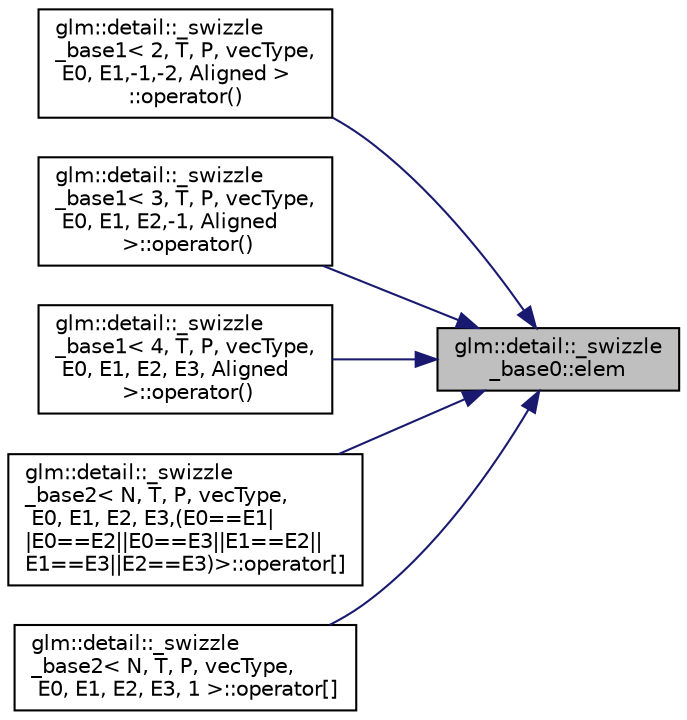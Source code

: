 digraph "glm::detail::_swizzle_base0::elem"
{
 // LATEX_PDF_SIZE
  edge [fontname="Helvetica",fontsize="10",labelfontname="Helvetica",labelfontsize="10"];
  node [fontname="Helvetica",fontsize="10",shape=record];
  rankdir="RL";
  Node1 [label="glm::detail::_swizzle\l_base0::elem",height=0.2,width=0.4,color="black", fillcolor="grey75", style="filled", fontcolor="black",tooltip=" "];
  Node1 -> Node2 [dir="back",color="midnightblue",fontsize="10",style="solid",fontname="Helvetica"];
  Node2 [label="glm::detail::_swizzle\l_base1\< 2, T, P, vecType,\l E0, E1,-1,-2, Aligned \>\l::operator()",height=0.2,width=0.4,color="black", fillcolor="white", style="filled",URL="$structglm_1_1detail_1_1__swizzle__base1_3_012_00_01_t_00_01_p_00_01vec_type_00_01_e0_00_01_e1_00-1_00-2_00_01_aligned_01_4.html#a08b7cb3886356b94ac68beb83e03564c",tooltip=" "];
  Node1 -> Node3 [dir="back",color="midnightblue",fontsize="10",style="solid",fontname="Helvetica"];
  Node3 [label="glm::detail::_swizzle\l_base1\< 3, T, P, vecType,\l E0, E1, E2,-1, Aligned\l \>::operator()",height=0.2,width=0.4,color="black", fillcolor="white", style="filled",URL="$structglm_1_1detail_1_1__swizzle__base1_3_013_00_01_t_00_01_p_00_01vec_type_00_01_e0_00_01_e1_00_01_e2_00-1_00_01_aligned_01_4.html#a09485ed63b638b9887bd49ba3220ab7b",tooltip=" "];
  Node1 -> Node4 [dir="back",color="midnightblue",fontsize="10",style="solid",fontname="Helvetica"];
  Node4 [label="glm::detail::_swizzle\l_base1\< 4, T, P, vecType,\l E0, E1, E2, E3, Aligned\l \>::operator()",height=0.2,width=0.4,color="black", fillcolor="white", style="filled",URL="$structglm_1_1detail_1_1__swizzle__base1_3_014_00_01_t_00_01_p_00_01vec_type_00_01_e0_00_01_e1_0074d83cdf10610a072bf3157b31203824.html#a497e2bc364ab338474943fc655f69f1e",tooltip=" "];
  Node1 -> Node5 [dir="back",color="midnightblue",fontsize="10",style="solid",fontname="Helvetica"];
  Node5 [label="glm::detail::_swizzle\l_base2\< N, T, P, vecType,\l E0, E1, E2, E3,(E0==E1\|\l\|E0==E2\|\|E0==E3\|\|E1==E2\|\|\lE1==E3\|\|E2==E3)\>::operator[]",height=0.2,width=0.4,color="black", fillcolor="white", style="filled",URL="$structglm_1_1detail_1_1__swizzle__base2.html#aa2ddf6ceceefa8a98ef2f7128ce57049",tooltip=" "];
  Node1 -> Node6 [dir="back",color="midnightblue",fontsize="10",style="solid",fontname="Helvetica"];
  Node6 [label="glm::detail::_swizzle\l_base2\< N, T, P, vecType,\l E0, E1, E2, E3, 1 \>::operator[]",height=0.2,width=0.4,color="black", fillcolor="white", style="filled",URL="$structglm_1_1detail_1_1__swizzle__base2_3_01_n_00_01_t_00_01_p_00_01vec_type_00_01_e0_00_01_e1_00_01_e2_00_01_e3_00_011_01_4.html#ad3ffb03de9a95ef467776571f51d40e7",tooltip=" "];
}
